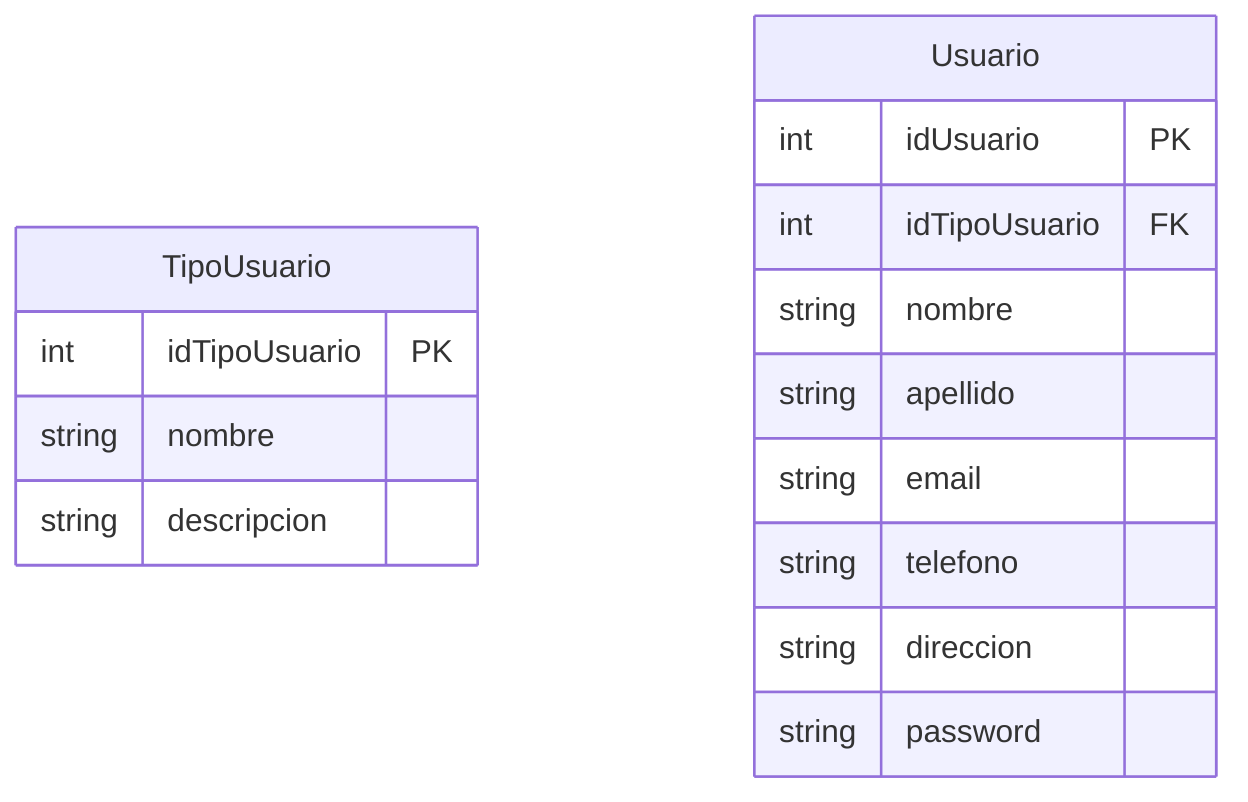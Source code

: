 erDiagram
    
    TipoUsuario {
        int idTipoUsuario PK
        string nombre
        string descripcion
    }


    Usuario {
        int idUsuario PK
        int idTipoUsuario FK
        string nombre
        string apellido
        string email
        string telefono
        string direccion
        string password
    }